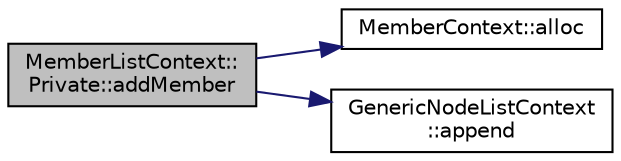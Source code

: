 digraph "MemberListContext::Private::addMember"
{
 // LATEX_PDF_SIZE
  edge [fontname="Helvetica",fontsize="10",labelfontname="Helvetica",labelfontsize="10"];
  node [fontname="Helvetica",fontsize="10",shape=record];
  rankdir="LR";
  Node1 [label="MemberListContext::\lPrivate::addMember",height=0.2,width=0.4,color="black", fillcolor="grey75", style="filled", fontcolor="black",tooltip=" "];
  Node1 -> Node2 [color="midnightblue",fontsize="10",style="solid",fontname="Helvetica"];
  Node2 [label="MemberContext::alloc",height=0.2,width=0.4,color="black", fillcolor="white", style="filled",URL="$classMemberContext.html#afc674588c2fd7f1acb9e5207d307ab57",tooltip=" "];
  Node1 -> Node3 [color="midnightblue",fontsize="10",style="solid",fontname="Helvetica"];
  Node3 [label="GenericNodeListContext\l::append",height=0.2,width=0.4,color="black", fillcolor="white", style="filled",URL="$classGenericNodeListContext.html#a1e3defa7bc050ae33e2fbabba7a20643",tooltip=" "];
}

